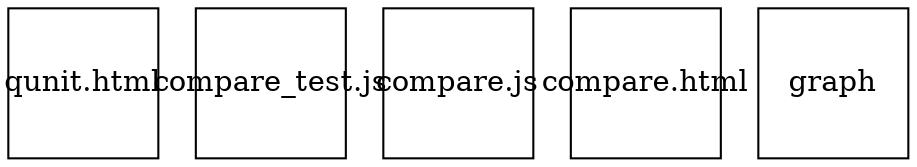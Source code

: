 digraph G {
    "qunit.html" [ shape=rectangle,width=1,height=1,fixedsize=true,type=leaf ];
    "compare_test.js" [ shape=rectangle,width=1,height=1,fixedsize=true,type=leaf ];
    "compare.js" [ shape=rectangle,width=1,height=1,fixedsize=true,type=leaf ];
    "compare.html" [ shape=rectangle,width=1,height=1,fixedsize=true,type=leaf ];
    "graph" [ shape=rectangle,width=1,height=1,fixedsize=true,type=leaf ];
}
